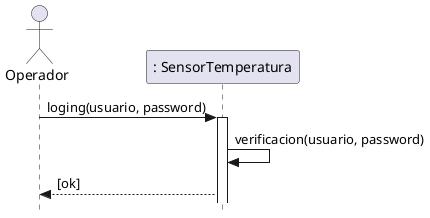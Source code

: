 @startuml

skinparam style strictuml
actor Operador

Operador -> ": SensorTemperatura": loging(usuario, password)
activate ": SensorTemperatura"
": SensorTemperatura" -> ": SensorTemperatura": verificacion(usuario, password)
": SensorTemperatura" --> Operador: [ok]

@enduml

